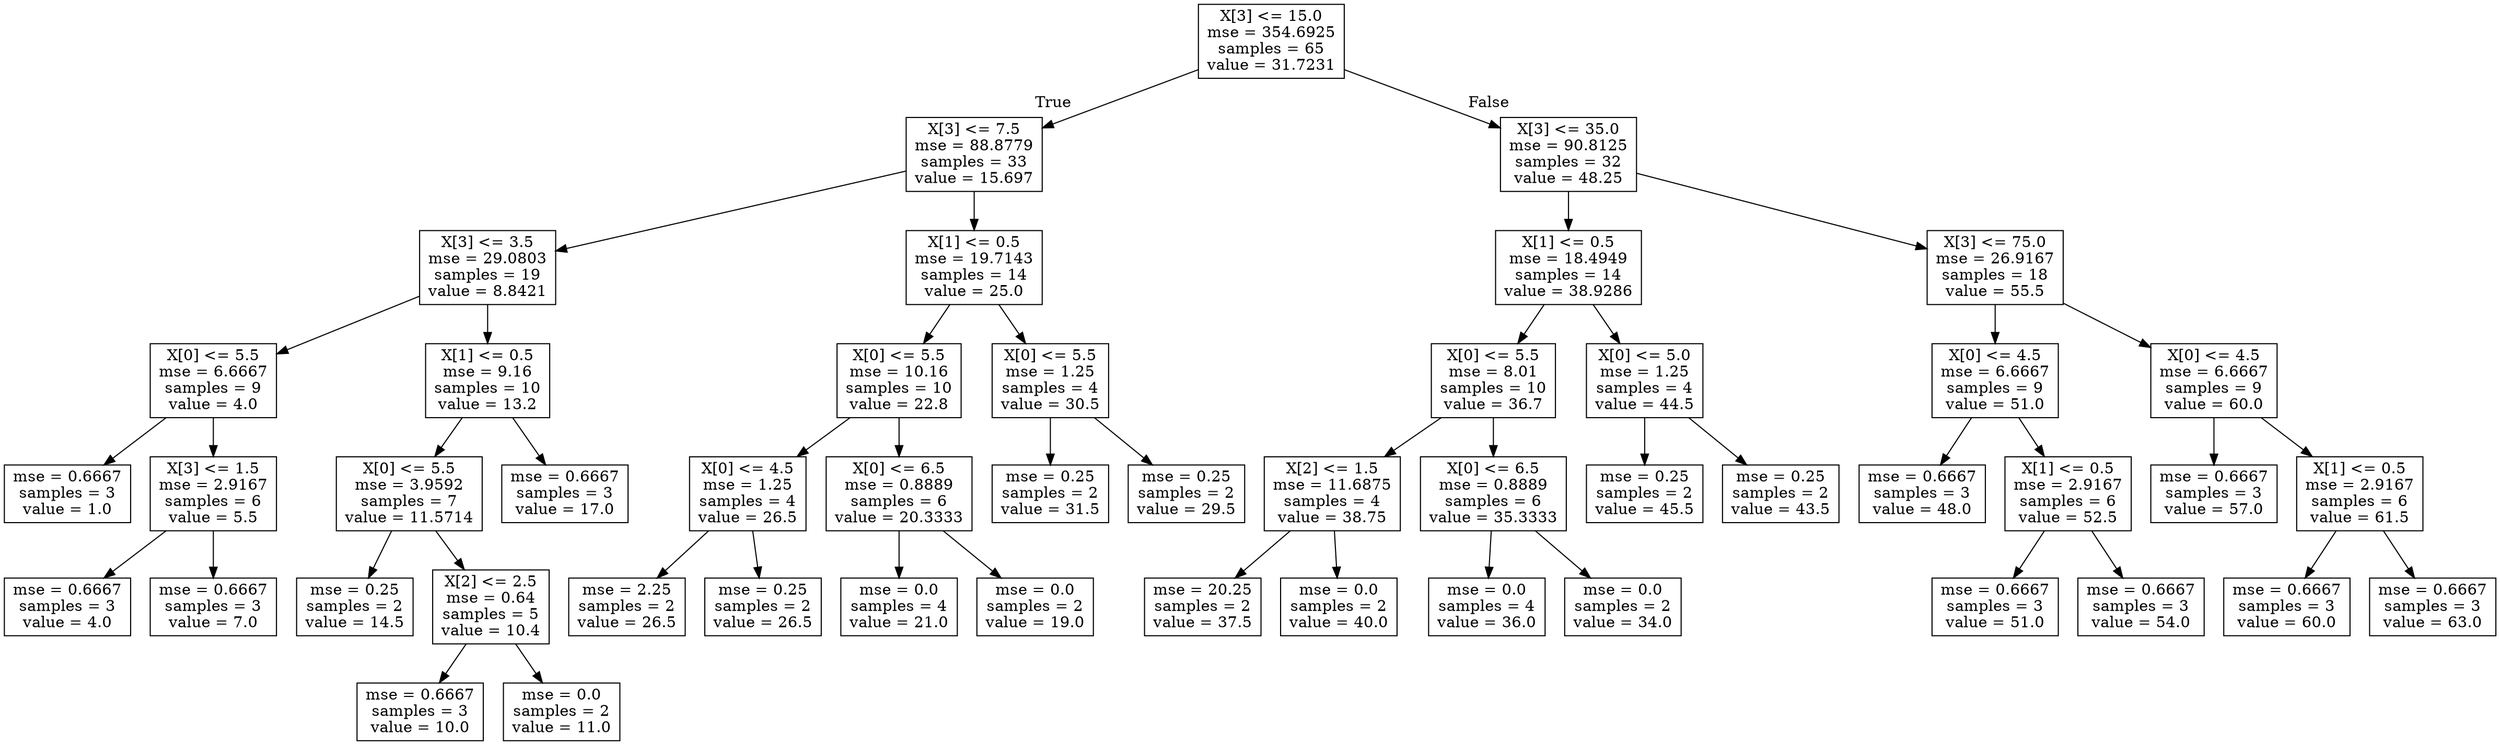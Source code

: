 digraph Tree {
node [shape=box] ;
0 [label="X[3] <= 15.0\nmse = 354.6925\nsamples = 65\nvalue = 31.7231"] ;
1 [label="X[3] <= 7.5\nmse = 88.8779\nsamples = 33\nvalue = 15.697"] ;
0 -> 1 [labeldistance=2.5, labelangle=45, headlabel="True"] ;
2 [label="X[3] <= 3.5\nmse = 29.0803\nsamples = 19\nvalue = 8.8421"] ;
1 -> 2 ;
3 [label="X[0] <= 5.5\nmse = 6.6667\nsamples = 9\nvalue = 4.0"] ;
2 -> 3 ;
4 [label="mse = 0.6667\nsamples = 3\nvalue = 1.0"] ;
3 -> 4 ;
5 [label="X[3] <= 1.5\nmse = 2.9167\nsamples = 6\nvalue = 5.5"] ;
3 -> 5 ;
6 [label="mse = 0.6667\nsamples = 3\nvalue = 4.0"] ;
5 -> 6 ;
7 [label="mse = 0.6667\nsamples = 3\nvalue = 7.0"] ;
5 -> 7 ;
8 [label="X[1] <= 0.5\nmse = 9.16\nsamples = 10\nvalue = 13.2"] ;
2 -> 8 ;
9 [label="X[0] <= 5.5\nmse = 3.9592\nsamples = 7\nvalue = 11.5714"] ;
8 -> 9 ;
10 [label="mse = 0.25\nsamples = 2\nvalue = 14.5"] ;
9 -> 10 ;
11 [label="X[2] <= 2.5\nmse = 0.64\nsamples = 5\nvalue = 10.4"] ;
9 -> 11 ;
12 [label="mse = 0.6667\nsamples = 3\nvalue = 10.0"] ;
11 -> 12 ;
13 [label="mse = 0.0\nsamples = 2\nvalue = 11.0"] ;
11 -> 13 ;
14 [label="mse = 0.6667\nsamples = 3\nvalue = 17.0"] ;
8 -> 14 ;
15 [label="X[1] <= 0.5\nmse = 19.7143\nsamples = 14\nvalue = 25.0"] ;
1 -> 15 ;
16 [label="X[0] <= 5.5\nmse = 10.16\nsamples = 10\nvalue = 22.8"] ;
15 -> 16 ;
17 [label="X[0] <= 4.5\nmse = 1.25\nsamples = 4\nvalue = 26.5"] ;
16 -> 17 ;
18 [label="mse = 2.25\nsamples = 2\nvalue = 26.5"] ;
17 -> 18 ;
19 [label="mse = 0.25\nsamples = 2\nvalue = 26.5"] ;
17 -> 19 ;
20 [label="X[0] <= 6.5\nmse = 0.8889\nsamples = 6\nvalue = 20.3333"] ;
16 -> 20 ;
21 [label="mse = 0.0\nsamples = 4\nvalue = 21.0"] ;
20 -> 21 ;
22 [label="mse = 0.0\nsamples = 2\nvalue = 19.0"] ;
20 -> 22 ;
23 [label="X[0] <= 5.5\nmse = 1.25\nsamples = 4\nvalue = 30.5"] ;
15 -> 23 ;
24 [label="mse = 0.25\nsamples = 2\nvalue = 31.5"] ;
23 -> 24 ;
25 [label="mse = 0.25\nsamples = 2\nvalue = 29.5"] ;
23 -> 25 ;
26 [label="X[3] <= 35.0\nmse = 90.8125\nsamples = 32\nvalue = 48.25"] ;
0 -> 26 [labeldistance=2.5, labelangle=-45, headlabel="False"] ;
27 [label="X[1] <= 0.5\nmse = 18.4949\nsamples = 14\nvalue = 38.9286"] ;
26 -> 27 ;
28 [label="X[0] <= 5.5\nmse = 8.01\nsamples = 10\nvalue = 36.7"] ;
27 -> 28 ;
29 [label="X[2] <= 1.5\nmse = 11.6875\nsamples = 4\nvalue = 38.75"] ;
28 -> 29 ;
30 [label="mse = 20.25\nsamples = 2\nvalue = 37.5"] ;
29 -> 30 ;
31 [label="mse = 0.0\nsamples = 2\nvalue = 40.0"] ;
29 -> 31 ;
32 [label="X[0] <= 6.5\nmse = 0.8889\nsamples = 6\nvalue = 35.3333"] ;
28 -> 32 ;
33 [label="mse = 0.0\nsamples = 4\nvalue = 36.0"] ;
32 -> 33 ;
34 [label="mse = 0.0\nsamples = 2\nvalue = 34.0"] ;
32 -> 34 ;
35 [label="X[0] <= 5.0\nmse = 1.25\nsamples = 4\nvalue = 44.5"] ;
27 -> 35 ;
36 [label="mse = 0.25\nsamples = 2\nvalue = 45.5"] ;
35 -> 36 ;
37 [label="mse = 0.25\nsamples = 2\nvalue = 43.5"] ;
35 -> 37 ;
38 [label="X[3] <= 75.0\nmse = 26.9167\nsamples = 18\nvalue = 55.5"] ;
26 -> 38 ;
39 [label="X[0] <= 4.5\nmse = 6.6667\nsamples = 9\nvalue = 51.0"] ;
38 -> 39 ;
40 [label="mse = 0.6667\nsamples = 3\nvalue = 48.0"] ;
39 -> 40 ;
41 [label="X[1] <= 0.5\nmse = 2.9167\nsamples = 6\nvalue = 52.5"] ;
39 -> 41 ;
42 [label="mse = 0.6667\nsamples = 3\nvalue = 51.0"] ;
41 -> 42 ;
43 [label="mse = 0.6667\nsamples = 3\nvalue = 54.0"] ;
41 -> 43 ;
44 [label="X[0] <= 4.5\nmse = 6.6667\nsamples = 9\nvalue = 60.0"] ;
38 -> 44 ;
45 [label="mse = 0.6667\nsamples = 3\nvalue = 57.0"] ;
44 -> 45 ;
46 [label="X[1] <= 0.5\nmse = 2.9167\nsamples = 6\nvalue = 61.5"] ;
44 -> 46 ;
47 [label="mse = 0.6667\nsamples = 3\nvalue = 60.0"] ;
46 -> 47 ;
48 [label="mse = 0.6667\nsamples = 3\nvalue = 63.0"] ;
46 -> 48 ;
}